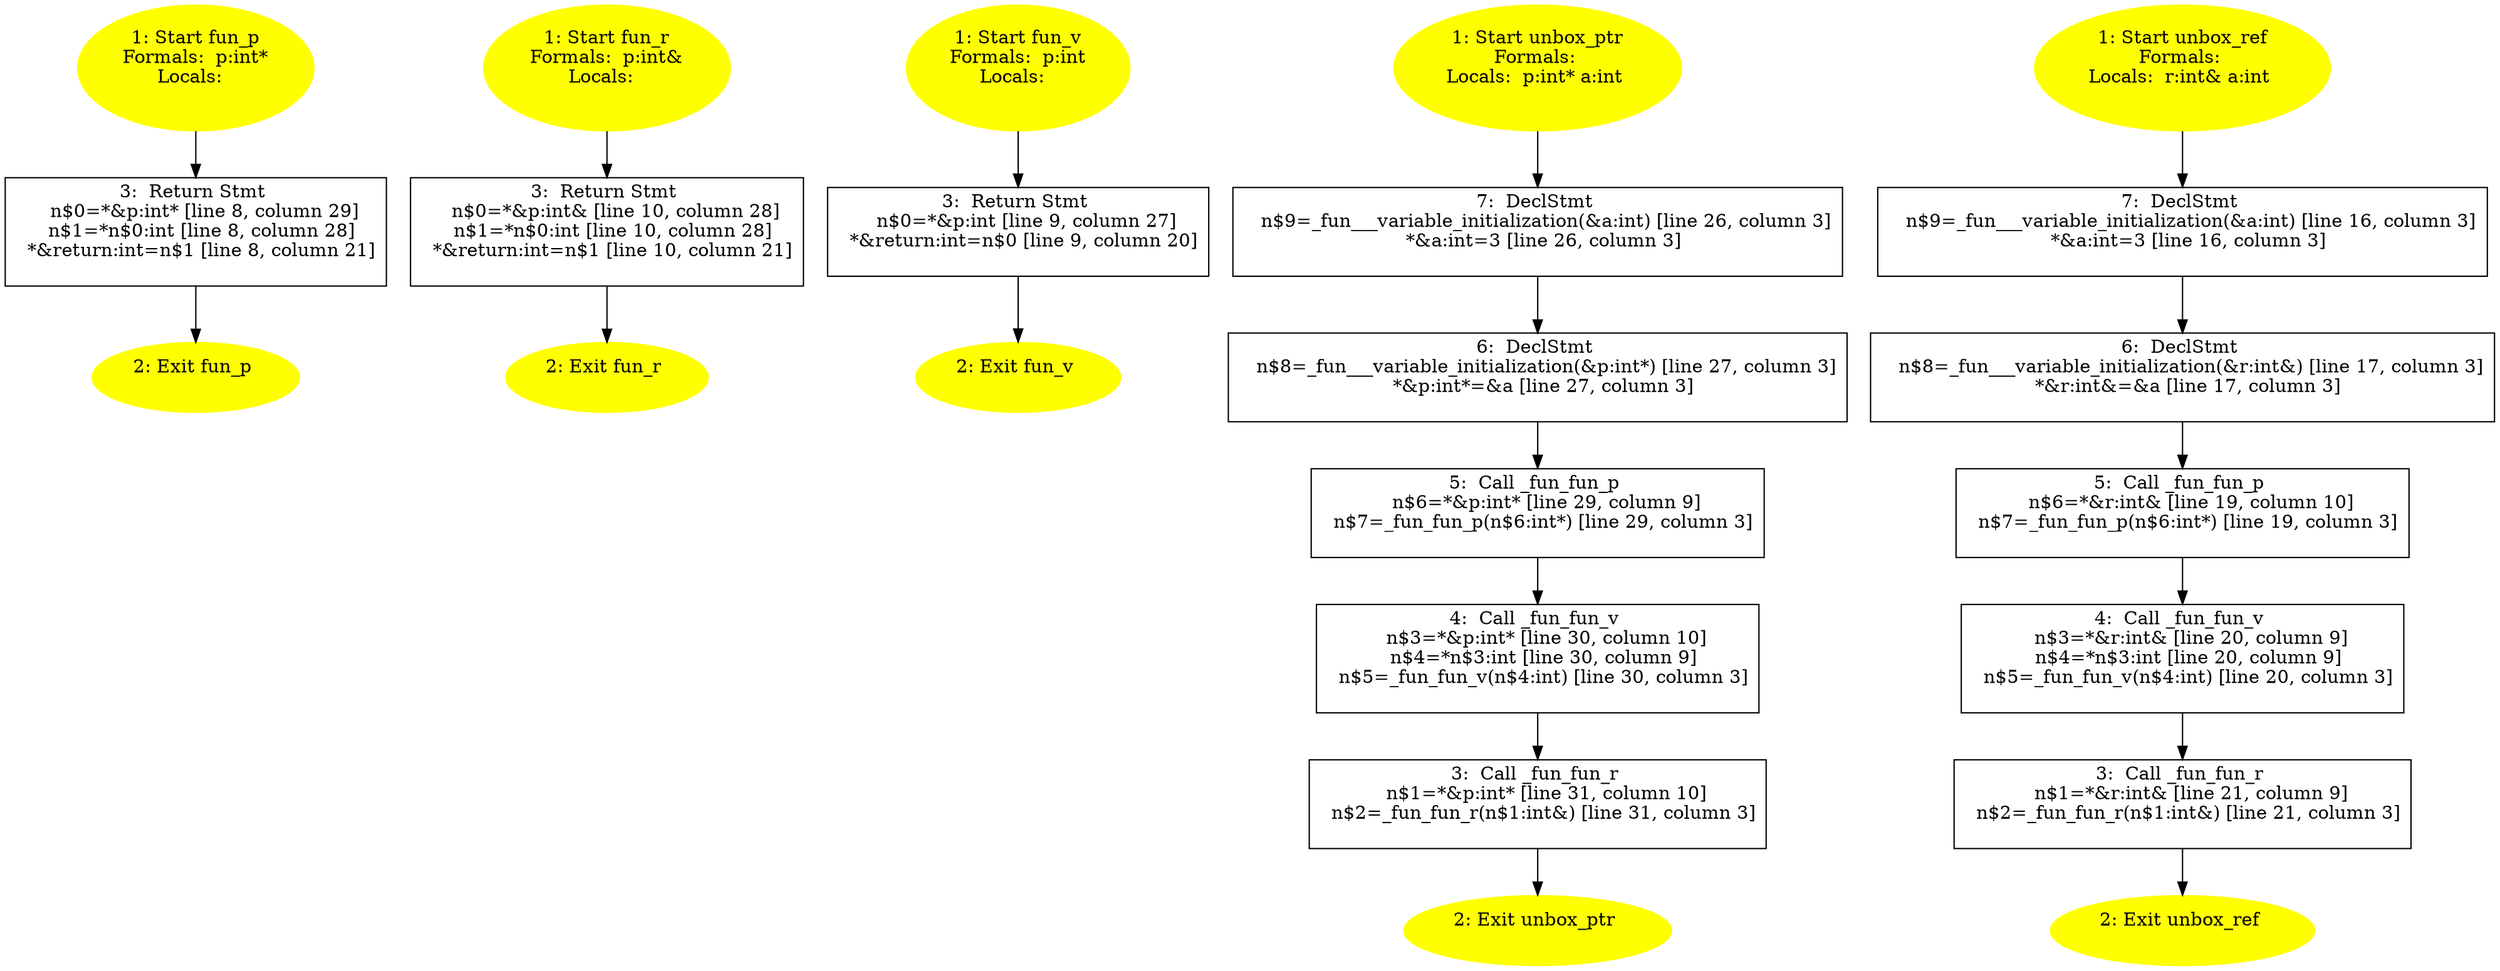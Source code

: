 /* @generated */
digraph cfg {
"fun_p#7468829763884786220.ff1d58f26970dcc8ee3c2a153c5a5b85_1" [label="1: Start fun_p\nFormals:  p:int*\nLocals:  \n  " color=yellow style=filled]
	

	 "fun_p#7468829763884786220.ff1d58f26970dcc8ee3c2a153c5a5b85_1" -> "fun_p#7468829763884786220.ff1d58f26970dcc8ee3c2a153c5a5b85_3" ;
"fun_p#7468829763884786220.ff1d58f26970dcc8ee3c2a153c5a5b85_2" [label="2: Exit fun_p \n  " color=yellow style=filled]
	

"fun_p#7468829763884786220.ff1d58f26970dcc8ee3c2a153c5a5b85_3" [label="3:  Return Stmt \n   n$0=*&p:int* [line 8, column 29]\n  n$1=*n$0:int [line 8, column 28]\n  *&return:int=n$1 [line 8, column 21]\n " shape="box"]
	

	 "fun_p#7468829763884786220.ff1d58f26970dcc8ee3c2a153c5a5b85_3" -> "fun_p#7468829763884786220.ff1d58f26970dcc8ee3c2a153c5a5b85_2" ;
"fun_r#8688550998084520100.a539308a01e8443f65be5d44c29a73f6_1" [label="1: Start fun_r\nFormals:  p:int&\nLocals:  \n  " color=yellow style=filled]
	

	 "fun_r#8688550998084520100.a539308a01e8443f65be5d44c29a73f6_1" -> "fun_r#8688550998084520100.a539308a01e8443f65be5d44c29a73f6_3" ;
"fun_r#8688550998084520100.a539308a01e8443f65be5d44c29a73f6_2" [label="2: Exit fun_r \n  " color=yellow style=filled]
	

"fun_r#8688550998084520100.a539308a01e8443f65be5d44c29a73f6_3" [label="3:  Return Stmt \n   n$0=*&p:int& [line 10, column 28]\n  n$1=*n$0:int [line 10, column 28]\n  *&return:int=n$1 [line 10, column 21]\n " shape="box"]
	

	 "fun_r#8688550998084520100.a539308a01e8443f65be5d44c29a73f6_3" -> "fun_r#8688550998084520100.a539308a01e8443f65be5d44c29a73f6_2" ;
"fun_v#125358748374922080.2b082c989a86eb6a918b15eb596c685a_1" [label="1: Start fun_v\nFormals:  p:int\nLocals:  \n  " color=yellow style=filled]
	

	 "fun_v#125358748374922080.2b082c989a86eb6a918b15eb596c685a_1" -> "fun_v#125358748374922080.2b082c989a86eb6a918b15eb596c685a_3" ;
"fun_v#125358748374922080.2b082c989a86eb6a918b15eb596c685a_2" [label="2: Exit fun_v \n  " color=yellow style=filled]
	

"fun_v#125358748374922080.2b082c989a86eb6a918b15eb596c685a_3" [label="3:  Return Stmt \n   n$0=*&p:int [line 9, column 27]\n  *&return:int=n$0 [line 9, column 20]\n " shape="box"]
	

	 "fun_v#125358748374922080.2b082c989a86eb6a918b15eb596c685a_3" -> "fun_v#125358748374922080.2b082c989a86eb6a918b15eb596c685a_2" ;
"unbox_ptr#3550280956167916174.75d50cc2e2dfffd1cc23613b01fc878b_1" [label="1: Start unbox_ptr\nFormals: \nLocals:  p:int* a:int \n  " color=yellow style=filled]
	

	 "unbox_ptr#3550280956167916174.75d50cc2e2dfffd1cc23613b01fc878b_1" -> "unbox_ptr#3550280956167916174.75d50cc2e2dfffd1cc23613b01fc878b_7" ;
"unbox_ptr#3550280956167916174.75d50cc2e2dfffd1cc23613b01fc878b_2" [label="2: Exit unbox_ptr \n  " color=yellow style=filled]
	

"unbox_ptr#3550280956167916174.75d50cc2e2dfffd1cc23613b01fc878b_3" [label="3:  Call _fun_fun_r \n   n$1=*&p:int* [line 31, column 10]\n  n$2=_fun_fun_r(n$1:int&) [line 31, column 3]\n " shape="box"]
	

	 "unbox_ptr#3550280956167916174.75d50cc2e2dfffd1cc23613b01fc878b_3" -> "unbox_ptr#3550280956167916174.75d50cc2e2dfffd1cc23613b01fc878b_2" ;
"unbox_ptr#3550280956167916174.75d50cc2e2dfffd1cc23613b01fc878b_4" [label="4:  Call _fun_fun_v \n   n$3=*&p:int* [line 30, column 10]\n  n$4=*n$3:int [line 30, column 9]\n  n$5=_fun_fun_v(n$4:int) [line 30, column 3]\n " shape="box"]
	

	 "unbox_ptr#3550280956167916174.75d50cc2e2dfffd1cc23613b01fc878b_4" -> "unbox_ptr#3550280956167916174.75d50cc2e2dfffd1cc23613b01fc878b_3" ;
"unbox_ptr#3550280956167916174.75d50cc2e2dfffd1cc23613b01fc878b_5" [label="5:  Call _fun_fun_p \n   n$6=*&p:int* [line 29, column 9]\n  n$7=_fun_fun_p(n$6:int*) [line 29, column 3]\n " shape="box"]
	

	 "unbox_ptr#3550280956167916174.75d50cc2e2dfffd1cc23613b01fc878b_5" -> "unbox_ptr#3550280956167916174.75d50cc2e2dfffd1cc23613b01fc878b_4" ;
"unbox_ptr#3550280956167916174.75d50cc2e2dfffd1cc23613b01fc878b_6" [label="6:  DeclStmt \n   n$8=_fun___variable_initialization(&p:int*) [line 27, column 3]\n  *&p:int*=&a [line 27, column 3]\n " shape="box"]
	

	 "unbox_ptr#3550280956167916174.75d50cc2e2dfffd1cc23613b01fc878b_6" -> "unbox_ptr#3550280956167916174.75d50cc2e2dfffd1cc23613b01fc878b_5" ;
"unbox_ptr#3550280956167916174.75d50cc2e2dfffd1cc23613b01fc878b_7" [label="7:  DeclStmt \n   n$9=_fun___variable_initialization(&a:int) [line 26, column 3]\n  *&a:int=3 [line 26, column 3]\n " shape="box"]
	

	 "unbox_ptr#3550280956167916174.75d50cc2e2dfffd1cc23613b01fc878b_7" -> "unbox_ptr#3550280956167916174.75d50cc2e2dfffd1cc23613b01fc878b_6" ;
"unbox_ref#9977470601320200599.91094dce9e5b43dc4c89abcbc69b2c70_1" [label="1: Start unbox_ref\nFormals: \nLocals:  r:int& a:int \n  " color=yellow style=filled]
	

	 "unbox_ref#9977470601320200599.91094dce9e5b43dc4c89abcbc69b2c70_1" -> "unbox_ref#9977470601320200599.91094dce9e5b43dc4c89abcbc69b2c70_7" ;
"unbox_ref#9977470601320200599.91094dce9e5b43dc4c89abcbc69b2c70_2" [label="2: Exit unbox_ref \n  " color=yellow style=filled]
	

"unbox_ref#9977470601320200599.91094dce9e5b43dc4c89abcbc69b2c70_3" [label="3:  Call _fun_fun_r \n   n$1=*&r:int& [line 21, column 9]\n  n$2=_fun_fun_r(n$1:int&) [line 21, column 3]\n " shape="box"]
	

	 "unbox_ref#9977470601320200599.91094dce9e5b43dc4c89abcbc69b2c70_3" -> "unbox_ref#9977470601320200599.91094dce9e5b43dc4c89abcbc69b2c70_2" ;
"unbox_ref#9977470601320200599.91094dce9e5b43dc4c89abcbc69b2c70_4" [label="4:  Call _fun_fun_v \n   n$3=*&r:int& [line 20, column 9]\n  n$4=*n$3:int [line 20, column 9]\n  n$5=_fun_fun_v(n$4:int) [line 20, column 3]\n " shape="box"]
	

	 "unbox_ref#9977470601320200599.91094dce9e5b43dc4c89abcbc69b2c70_4" -> "unbox_ref#9977470601320200599.91094dce9e5b43dc4c89abcbc69b2c70_3" ;
"unbox_ref#9977470601320200599.91094dce9e5b43dc4c89abcbc69b2c70_5" [label="5:  Call _fun_fun_p \n   n$6=*&r:int& [line 19, column 10]\n  n$7=_fun_fun_p(n$6:int*) [line 19, column 3]\n " shape="box"]
	

	 "unbox_ref#9977470601320200599.91094dce9e5b43dc4c89abcbc69b2c70_5" -> "unbox_ref#9977470601320200599.91094dce9e5b43dc4c89abcbc69b2c70_4" ;
"unbox_ref#9977470601320200599.91094dce9e5b43dc4c89abcbc69b2c70_6" [label="6:  DeclStmt \n   n$8=_fun___variable_initialization(&r:int&) [line 17, column 3]\n  *&r:int&=&a [line 17, column 3]\n " shape="box"]
	

	 "unbox_ref#9977470601320200599.91094dce9e5b43dc4c89abcbc69b2c70_6" -> "unbox_ref#9977470601320200599.91094dce9e5b43dc4c89abcbc69b2c70_5" ;
"unbox_ref#9977470601320200599.91094dce9e5b43dc4c89abcbc69b2c70_7" [label="7:  DeclStmt \n   n$9=_fun___variable_initialization(&a:int) [line 16, column 3]\n  *&a:int=3 [line 16, column 3]\n " shape="box"]
	

	 "unbox_ref#9977470601320200599.91094dce9e5b43dc4c89abcbc69b2c70_7" -> "unbox_ref#9977470601320200599.91094dce9e5b43dc4c89abcbc69b2c70_6" ;
}
